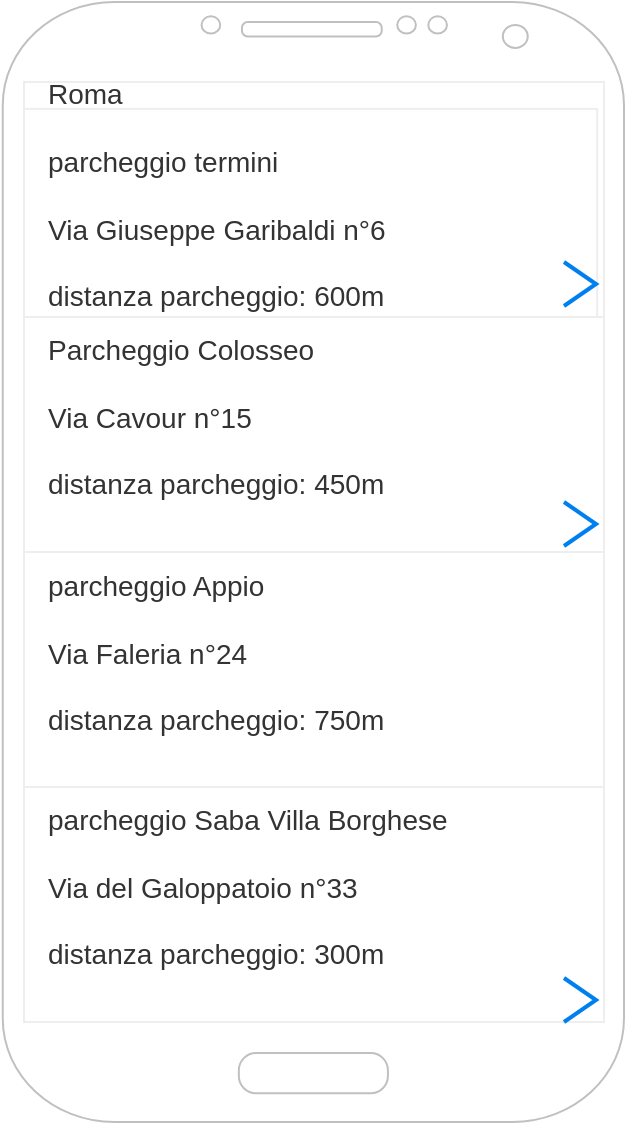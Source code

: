 <mxfile version="14.2.9" type="github">
  <diagram id="HrJ3EAjQMZ0ei7XoC1Lj" name="Page-1">
    <mxGraphModel dx="942" dy="614" grid="1" gridSize="10" guides="1" tooltips="1" connect="1" arrows="1" fold="1" page="1" pageScale="1" pageWidth="827" pageHeight="1169" math="0" shadow="0">
      <root>
        <mxCell id="0" />
        <mxCell id="1" parent="0" />
        <mxCell id="r3d8gPIPvbpH-zj6DeGr-2" value="" style="verticalLabelPosition=bottom;verticalAlign=top;html=1;shadow=0;dashed=0;strokeWidth=1;shape=mxgraph.android.phone2;strokeColor=#c0c0c0;" vertex="1" parent="1">
          <mxGeometry x="289.38" width="310.62" height="560" as="geometry" />
        </mxCell>
        <mxCell id="r3d8gPIPvbpH-zj6DeGr-3" value="" style="strokeWidth=1;html=1;shadow=0;dashed=0;shape=mxgraph.android.rrect;rSize=0;strokeColor=#eeeeee;fillColor=#ffffff;gradientColor=none;" vertex="1" parent="1">
          <mxGeometry x="300" y="40" width="290" height="470" as="geometry" />
        </mxCell>
        <mxCell id="r3d8gPIPvbpH-zj6DeGr-4" value="&lt;span style=&quot;font-size: 14px&quot;&gt;Roma&lt;br&gt;&lt;br&gt;parcheggio termini&lt;br&gt;&lt;br&gt;Via Giuseppe Garibaldi n°6&lt;br&gt;&lt;br&gt;distanza parcheggio: 600m&lt;br&gt;&lt;br&gt;&lt;/span&gt;" style="strokeColor=inherit;fillColor=inherit;gradientColor=inherit;strokeWidth=1;html=1;shadow=0;dashed=0;shape=mxgraph.android.rrect;rSize=0;align=left;spacingLeft=10;fontSize=8;fontColor=#333333;" vertex="1" parent="r3d8gPIPvbpH-zj6DeGr-3">
          <mxGeometry y="13.429" width="286.588" height="104.071" as="geometry" />
        </mxCell>
        <mxCell id="r3d8gPIPvbpH-zj6DeGr-5" value="&lt;span style=&quot;font-size: 14px&quot;&gt;Parcheggio Colosseo&lt;br&gt;&lt;br&gt;Via Cavour n°15&lt;br&gt;&lt;br&gt;distanza parcheggio: 450m&lt;br&gt;&lt;br&gt;&lt;/span&gt;" style="strokeColor=inherit;fillColor=inherit;gradientColor=inherit;strokeWidth=1;html=1;shadow=0;dashed=0;shape=mxgraph.android.rrect;rSize=0;align=left;spacingLeft=10;fontSize=8;fontColor=#333333;" vertex="1" parent="r3d8gPIPvbpH-zj6DeGr-3">
          <mxGeometry y="117.5" width="290" height="117.5" as="geometry" />
        </mxCell>
        <mxCell id="r3d8gPIPvbpH-zj6DeGr-6" value="&lt;font style=&quot;font-size: 14px&quot;&gt;parcheggio Appio&lt;br&gt;&lt;br&gt;Via Faleria n°24&lt;br&gt;&lt;br&gt;distanza parcheggio: 750m&lt;br&gt;&lt;br&gt;&lt;/font&gt;" style="strokeColor=inherit;fillColor=inherit;gradientColor=inherit;strokeWidth=1;html=1;shadow=0;dashed=0;shape=mxgraph.android.rrect;rSize=0;align=left;spacingLeft=10;fontSize=8;fontColor=#333333;" vertex="1" parent="r3d8gPIPvbpH-zj6DeGr-3">
          <mxGeometry y="235.0" width="290" height="117.5" as="geometry" />
        </mxCell>
        <mxCell id="r3d8gPIPvbpH-zj6DeGr-7" value="&lt;font style=&quot;font-size: 14px&quot;&gt;parcheggio Saba Villa Borghese&lt;br&gt;&lt;br&gt;Via del Galoppatoio n°33&lt;br&gt;&lt;br&gt;distanza parcheggio: 300m&lt;br&gt;&lt;br&gt;&lt;/font&gt;" style="strokeColor=inherit;fillColor=inherit;gradientColor=inherit;strokeWidth=1;html=1;shadow=0;dashed=0;shape=mxgraph.android.rrect;rSize=0;align=left;spacingLeft=10;fontSize=8;fontColor=#333333;" vertex="1" parent="r3d8gPIPvbpH-zj6DeGr-3">
          <mxGeometry y="352.5" width="290" height="117.5" as="geometry" />
        </mxCell>
        <mxCell id="r3d8gPIPvbpH-zj6DeGr-9" value="" style="html=1;verticalLabelPosition=bottom;labelBackgroundColor=#ffffff;verticalAlign=top;shadow=0;dashed=0;strokeWidth=2;shape=mxgraph.ios7.misc.right;strokeColor=#0080f0;" vertex="1" parent="r3d8gPIPvbpH-zj6DeGr-3">
          <mxGeometry x="270" y="90" width="16" height="22" as="geometry" />
        </mxCell>
        <mxCell id="r3d8gPIPvbpH-zj6DeGr-13" value="" style="html=1;verticalLabelPosition=bottom;labelBackgroundColor=#ffffff;verticalAlign=top;shadow=0;dashed=0;strokeWidth=2;shape=mxgraph.ios7.misc.right;strokeColor=#0080f0;" vertex="1" parent="r3d8gPIPvbpH-zj6DeGr-3">
          <mxGeometry x="270" y="210" width="16" height="22" as="geometry" />
        </mxCell>
        <mxCell id="r3d8gPIPvbpH-zj6DeGr-14" value="" style="html=1;verticalLabelPosition=bottom;labelBackgroundColor=#ffffff;verticalAlign=top;shadow=0;dashed=0;strokeWidth=2;shape=mxgraph.ios7.misc.right;strokeColor=#0080f0;" vertex="1" parent="r3d8gPIPvbpH-zj6DeGr-3">
          <mxGeometry x="270" y="448" width="16" height="22" as="geometry" />
        </mxCell>
      </root>
    </mxGraphModel>
  </diagram>
</mxfile>
